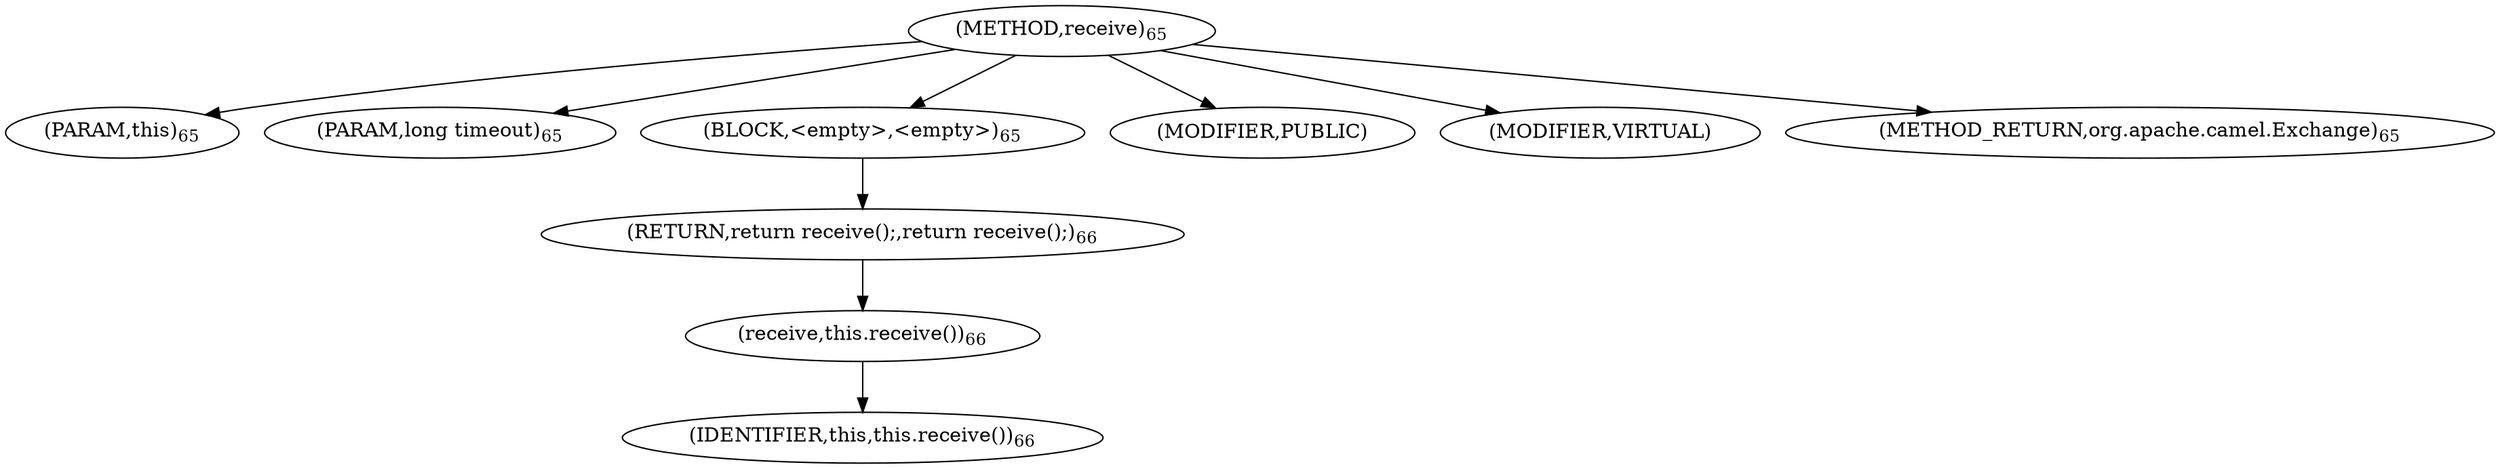 digraph "receive" {  
"94" [label = <(METHOD,receive)<SUB>65</SUB>> ]
"11" [label = <(PARAM,this)<SUB>65</SUB>> ]
"95" [label = <(PARAM,long timeout)<SUB>65</SUB>> ]
"96" [label = <(BLOCK,&lt;empty&gt;,&lt;empty&gt;)<SUB>65</SUB>> ]
"97" [label = <(RETURN,return receive();,return receive();)<SUB>66</SUB>> ]
"98" [label = <(receive,this.receive())<SUB>66</SUB>> ]
"10" [label = <(IDENTIFIER,this,this.receive())<SUB>66</SUB>> ]
"99" [label = <(MODIFIER,PUBLIC)> ]
"100" [label = <(MODIFIER,VIRTUAL)> ]
"101" [label = <(METHOD_RETURN,org.apache.camel.Exchange)<SUB>65</SUB>> ]
  "94" -> "11" 
  "94" -> "95" 
  "94" -> "96" 
  "94" -> "99" 
  "94" -> "100" 
  "94" -> "101" 
  "96" -> "97" 
  "97" -> "98" 
  "98" -> "10" 
}
